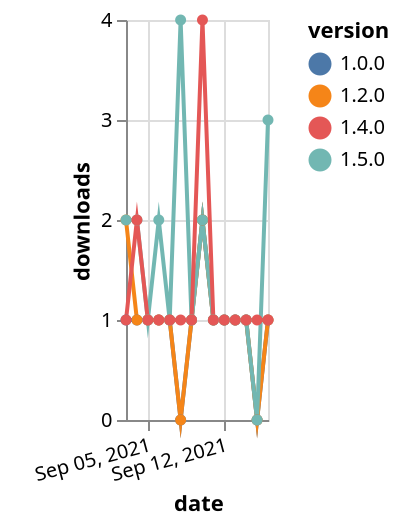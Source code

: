 {"$schema": "https://vega.github.io/schema/vega-lite/v5.json", "description": "A simple bar chart with embedded data.", "data": {"values": [{"date": "2021-09-03", "total": 187, "delta": 1, "version": "1.0.0"}, {"date": "2021-09-04", "total": 188, "delta": 1, "version": "1.0.0"}, {"date": "2021-09-05", "total": 189, "delta": 1, "version": "1.0.0"}, {"date": "2021-09-06", "total": 190, "delta": 1, "version": "1.0.0"}, {"date": "2021-09-07", "total": 191, "delta": 1, "version": "1.0.0"}, {"date": "2021-09-08", "total": 191, "delta": 0, "version": "1.0.0"}, {"date": "2021-09-09", "total": 192, "delta": 1, "version": "1.0.0"}, {"date": "2021-09-10", "total": 194, "delta": 2, "version": "1.0.0"}, {"date": "2021-09-11", "total": 195, "delta": 1, "version": "1.0.0"}, {"date": "2021-09-12", "total": 196, "delta": 1, "version": "1.0.0"}, {"date": "2021-09-13", "total": 197, "delta": 1, "version": "1.0.0"}, {"date": "2021-09-14", "total": 198, "delta": 1, "version": "1.0.0"}, {"date": "2021-09-15", "total": 198, "delta": 0, "version": "1.0.0"}, {"date": "2021-09-16", "total": 199, "delta": 1, "version": "1.0.0"}, {"date": "2021-09-03", "total": 184, "delta": 2, "version": "1.2.0"}, {"date": "2021-09-04", "total": 185, "delta": 1, "version": "1.2.0"}, {"date": "2021-09-05", "total": 186, "delta": 1, "version": "1.2.0"}, {"date": "2021-09-06", "total": 187, "delta": 1, "version": "1.2.0"}, {"date": "2021-09-07", "total": 188, "delta": 1, "version": "1.2.0"}, {"date": "2021-09-08", "total": 188, "delta": 0, "version": "1.2.0"}, {"date": "2021-09-09", "total": 189, "delta": 1, "version": "1.2.0"}, {"date": "2021-09-10", "total": 191, "delta": 2, "version": "1.2.0"}, {"date": "2021-09-11", "total": 192, "delta": 1, "version": "1.2.0"}, {"date": "2021-09-12", "total": 193, "delta": 1, "version": "1.2.0"}, {"date": "2021-09-13", "total": 194, "delta": 1, "version": "1.2.0"}, {"date": "2021-09-14", "total": 195, "delta": 1, "version": "1.2.0"}, {"date": "2021-09-15", "total": 195, "delta": 0, "version": "1.2.0"}, {"date": "2021-09-16", "total": 196, "delta": 1, "version": "1.2.0"}, {"date": "2021-09-03", "total": 156, "delta": 2, "version": "1.5.0"}, {"date": "2021-09-04", "total": 158, "delta": 2, "version": "1.5.0"}, {"date": "2021-09-05", "total": 159, "delta": 1, "version": "1.5.0"}, {"date": "2021-09-06", "total": 161, "delta": 2, "version": "1.5.0"}, {"date": "2021-09-07", "total": 162, "delta": 1, "version": "1.5.0"}, {"date": "2021-09-08", "total": 166, "delta": 4, "version": "1.5.0"}, {"date": "2021-09-09", "total": 167, "delta": 1, "version": "1.5.0"}, {"date": "2021-09-10", "total": 169, "delta": 2, "version": "1.5.0"}, {"date": "2021-09-11", "total": 170, "delta": 1, "version": "1.5.0"}, {"date": "2021-09-12", "total": 171, "delta": 1, "version": "1.5.0"}, {"date": "2021-09-13", "total": 172, "delta": 1, "version": "1.5.0"}, {"date": "2021-09-14", "total": 173, "delta": 1, "version": "1.5.0"}, {"date": "2021-09-15", "total": 173, "delta": 0, "version": "1.5.0"}, {"date": "2021-09-16", "total": 176, "delta": 3, "version": "1.5.0"}, {"date": "2021-09-03", "total": 266, "delta": 1, "version": "1.4.0"}, {"date": "2021-09-04", "total": 268, "delta": 2, "version": "1.4.0"}, {"date": "2021-09-05", "total": 269, "delta": 1, "version": "1.4.0"}, {"date": "2021-09-06", "total": 270, "delta": 1, "version": "1.4.0"}, {"date": "2021-09-07", "total": 271, "delta": 1, "version": "1.4.0"}, {"date": "2021-09-08", "total": 272, "delta": 1, "version": "1.4.0"}, {"date": "2021-09-09", "total": 273, "delta": 1, "version": "1.4.0"}, {"date": "2021-09-10", "total": 277, "delta": 4, "version": "1.4.0"}, {"date": "2021-09-11", "total": 278, "delta": 1, "version": "1.4.0"}, {"date": "2021-09-12", "total": 279, "delta": 1, "version": "1.4.0"}, {"date": "2021-09-13", "total": 280, "delta": 1, "version": "1.4.0"}, {"date": "2021-09-14", "total": 281, "delta": 1, "version": "1.4.0"}, {"date": "2021-09-15", "total": 282, "delta": 1, "version": "1.4.0"}, {"date": "2021-09-16", "total": 283, "delta": 1, "version": "1.4.0"}]}, "width": "container", "mark": {"type": "line", "point": {"filled": true}}, "encoding": {"x": {"field": "date", "type": "temporal", "timeUnit": "yearmonthdate", "title": "date", "axis": {"labelAngle": -15}}, "y": {"field": "delta", "type": "quantitative", "title": "downloads"}, "color": {"field": "version", "type": "nominal"}, "tooltip": {"field": "delta"}}}